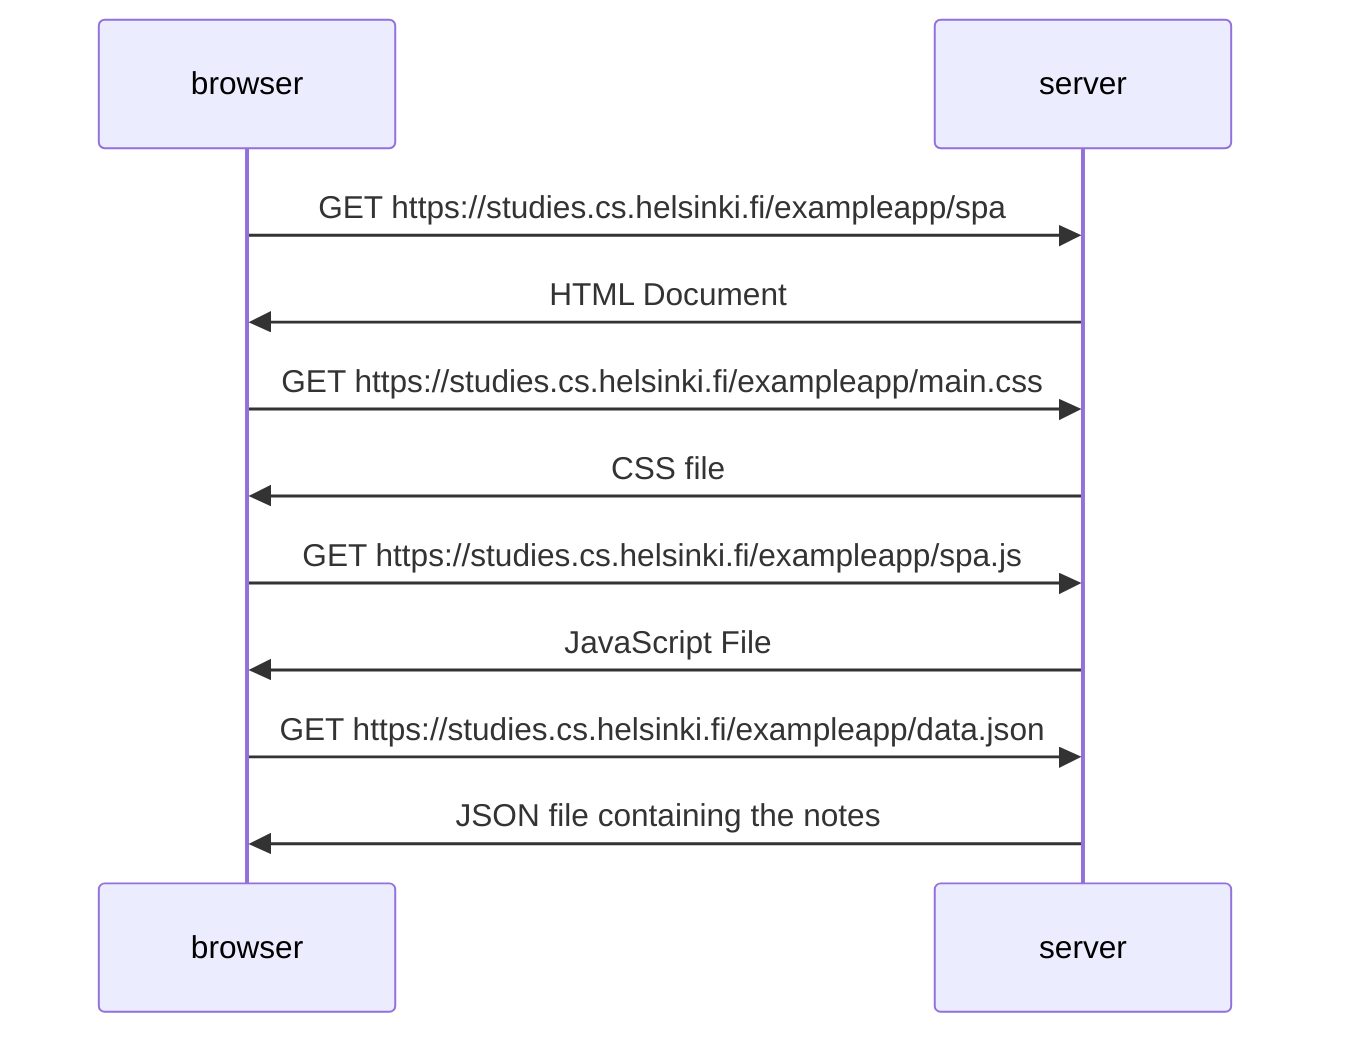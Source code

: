 sequenceDiagram
    participant browser
    participant server

    browser->>server: GET https://studies.cs.helsinki.fi/exampleapp/spa
    server->>browser: HTML Document

    browser->>server: GET https://studies.cs.helsinki.fi/exampleapp/main.css
    server->>browser: CSS file

    browser->>server: GET https://studies.cs.helsinki.fi/exampleapp/spa.js
    server->>browser: JavaScript File

    browser->>server: GET https://studies.cs.helsinki.fi/exampleapp/data.json
    server->>browser: JSON file containing the notes